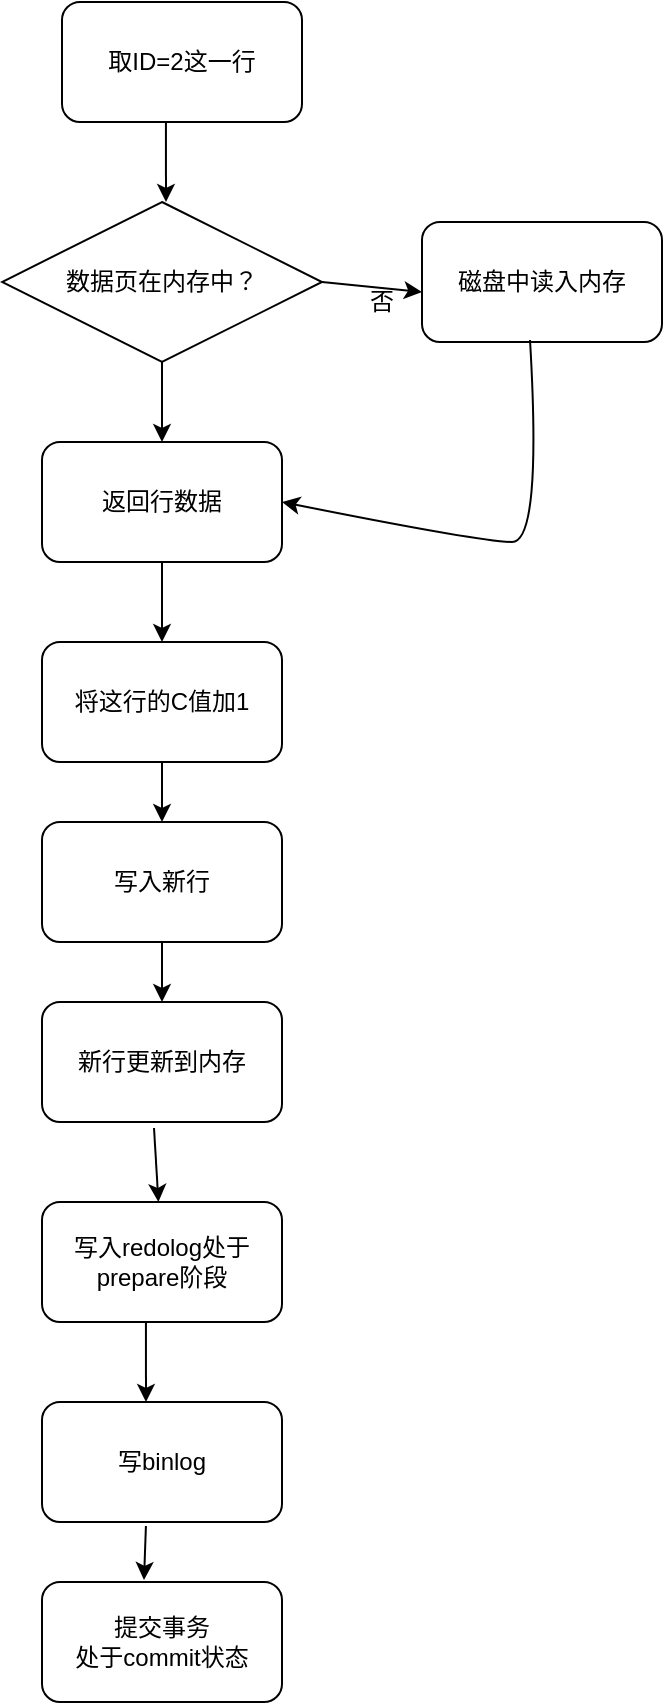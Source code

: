 <mxfile version="14.9.6" type="device"><diagram id="Sx6B9DAd_Y6Qe2v9oq50" name="第 1 页"><mxGraphModel dx="946" dy="672" grid="1" gridSize="10" guides="1" tooltips="1" connect="1" arrows="1" fold="1" page="1" pageScale="1" pageWidth="827" pageHeight="1169" math="0" shadow="0"><root><mxCell id="0"/><mxCell id="1" parent="0"/><mxCell id="5ZCtt6oj7-dgkZrA8uni-1" value="取ID=2这一行" style="rounded=1;whiteSpace=wrap;html=1;" vertex="1" parent="1"><mxGeometry x="320" y="20" width="120" height="60" as="geometry"/></mxCell><mxCell id="5ZCtt6oj7-dgkZrA8uni-2" value="" style="endArrow=classic;html=1;exitX=0.433;exitY=1;exitDx=0;exitDy=0;exitPerimeter=0;" edge="1" parent="1" source="5ZCtt6oj7-dgkZrA8uni-1"><mxGeometry width="50" height="50" relative="1" as="geometry"><mxPoint x="400" y="170" as="sourcePoint"/><mxPoint x="372" y="120" as="targetPoint"/></mxGeometry></mxCell><mxCell id="5ZCtt6oj7-dgkZrA8uni-3" value="数据页在内存中？" style="rhombus;whiteSpace=wrap;html=1;" vertex="1" parent="1"><mxGeometry x="290" y="120" width="160" height="80" as="geometry"/></mxCell><mxCell id="5ZCtt6oj7-dgkZrA8uni-4" value="" style="endArrow=classic;html=1;exitX=0.5;exitY=1;exitDx=0;exitDy=0;" edge="1" parent="1" source="5ZCtt6oj7-dgkZrA8uni-3"><mxGeometry width="50" height="50" relative="1" as="geometry"><mxPoint x="380" y="300" as="sourcePoint"/><mxPoint x="370" y="240" as="targetPoint"/></mxGeometry></mxCell><mxCell id="5ZCtt6oj7-dgkZrA8uni-5" value="是" style="text;html=1;strokeColor=none;fillColor=none;align=center;verticalAlign=middle;whiteSpace=wrap;rounded=0;" vertex="1" parent="1"><mxGeometry x="320" y="240" width="40" height="20" as="geometry"/></mxCell><mxCell id="5ZCtt6oj7-dgkZrA8uni-6" value="" style="endArrow=classic;html=1;exitX=1;exitY=0.5;exitDx=0;exitDy=0;entryX=1;entryY=0.25;entryDx=0;entryDy=0;" edge="1" parent="1" source="5ZCtt6oj7-dgkZrA8uni-3" target="5ZCtt6oj7-dgkZrA8uni-7"><mxGeometry width="50" height="50" relative="1" as="geometry"><mxPoint x="460" y="200" as="sourcePoint"/><mxPoint x="520" y="180" as="targetPoint"/></mxGeometry></mxCell><mxCell id="5ZCtt6oj7-dgkZrA8uni-7" value="否" style="text;html=1;strokeColor=none;fillColor=none;align=center;verticalAlign=middle;whiteSpace=wrap;rounded=0;" vertex="1" parent="1"><mxGeometry x="460" y="160" width="40" height="20" as="geometry"/></mxCell><mxCell id="5ZCtt6oj7-dgkZrA8uni-8" value="磁盘中读入内存" style="rounded=1;whiteSpace=wrap;html=1;" vertex="1" parent="1"><mxGeometry x="500" y="130" width="120" height="60" as="geometry"/></mxCell><mxCell id="5ZCtt6oj7-dgkZrA8uni-9" value="返回行数据" style="rounded=1;whiteSpace=wrap;html=1;" vertex="1" parent="1"><mxGeometry x="310" y="240" width="120" height="60" as="geometry"/></mxCell><mxCell id="5ZCtt6oj7-dgkZrA8uni-10" value="" style="curved=1;endArrow=classic;html=1;exitX=0.45;exitY=0.983;exitDx=0;exitDy=0;exitPerimeter=0;entryX=1;entryY=0.5;entryDx=0;entryDy=0;" edge="1" parent="1" source="5ZCtt6oj7-dgkZrA8uni-8" target="5ZCtt6oj7-dgkZrA8uni-9"><mxGeometry width="50" height="50" relative="1" as="geometry"><mxPoint x="530" y="340" as="sourcePoint"/><mxPoint x="440" y="310" as="targetPoint"/><Array as="points"><mxPoint x="560" y="290"/><mxPoint x="530" y="290"/></Array></mxGeometry></mxCell><mxCell id="5ZCtt6oj7-dgkZrA8uni-11" value="" style="endArrow=classic;html=1;exitX=0.5;exitY=1;exitDx=0;exitDy=0;" edge="1" parent="1" source="5ZCtt6oj7-dgkZrA8uni-9"><mxGeometry width="50" height="50" relative="1" as="geometry"><mxPoint x="330" y="430" as="sourcePoint"/><mxPoint x="370" y="340" as="targetPoint"/></mxGeometry></mxCell><mxCell id="5ZCtt6oj7-dgkZrA8uni-12" value="将这行的C值加1" style="rounded=1;whiteSpace=wrap;html=1;" vertex="1" parent="1"><mxGeometry x="310" y="340" width="120" height="60" as="geometry"/></mxCell><mxCell id="5ZCtt6oj7-dgkZrA8uni-13" value="" style="endArrow=classic;html=1;exitX=0.5;exitY=1;exitDx=0;exitDy=0;" edge="1" parent="1" source="5ZCtt6oj7-dgkZrA8uni-12"><mxGeometry width="50" height="50" relative="1" as="geometry"><mxPoint x="360" y="580" as="sourcePoint"/><mxPoint x="370" y="430" as="targetPoint"/></mxGeometry></mxCell><mxCell id="5ZCtt6oj7-dgkZrA8uni-14" value="写入新行" style="rounded=1;whiteSpace=wrap;html=1;" vertex="1" parent="1"><mxGeometry x="310" y="430" width="120" height="60" as="geometry"/></mxCell><mxCell id="5ZCtt6oj7-dgkZrA8uni-16" value="" style="endArrow=classic;html=1;exitX=0.5;exitY=1;exitDx=0;exitDy=0;" edge="1" parent="1" source="5ZCtt6oj7-dgkZrA8uni-14"><mxGeometry width="50" height="50" relative="1" as="geometry"><mxPoint x="350" y="680" as="sourcePoint"/><mxPoint x="370" y="520" as="targetPoint"/></mxGeometry></mxCell><mxCell id="5ZCtt6oj7-dgkZrA8uni-17" value="新行更新到内存" style="rounded=1;whiteSpace=wrap;html=1;" vertex="1" parent="1"><mxGeometry x="310" y="520" width="120" height="60" as="geometry"/></mxCell><mxCell id="5ZCtt6oj7-dgkZrA8uni-19" value="写入redolog处于prepare阶段" style="rounded=1;whiteSpace=wrap;html=1;" vertex="1" parent="1"><mxGeometry x="310" y="620" width="120" height="60" as="geometry"/></mxCell><mxCell id="5ZCtt6oj7-dgkZrA8uni-21" value="写binlog" style="rounded=1;whiteSpace=wrap;html=1;" vertex="1" parent="1"><mxGeometry x="310" y="720" width="120" height="60" as="geometry"/></mxCell><mxCell id="5ZCtt6oj7-dgkZrA8uni-25" value="" style="endArrow=classic;html=1;" edge="1" parent="1" target="5ZCtt6oj7-dgkZrA8uni-19"><mxGeometry width="50" height="50" relative="1" as="geometry"><mxPoint x="366" y="583" as="sourcePoint"/><mxPoint x="410" y="580" as="targetPoint"/></mxGeometry></mxCell><mxCell id="5ZCtt6oj7-dgkZrA8uni-26" value="" style="endArrow=classic;html=1;exitX=0.433;exitY=1;exitDx=0;exitDy=0;exitPerimeter=0;" edge="1" parent="1" source="5ZCtt6oj7-dgkZrA8uni-19"><mxGeometry width="50" height="50" relative="1" as="geometry"><mxPoint x="370" y="740" as="sourcePoint"/><mxPoint x="362" y="720" as="targetPoint"/></mxGeometry></mxCell><mxCell id="5ZCtt6oj7-dgkZrA8uni-27" value="提交事务&lt;br&gt;处于commit状态" style="rounded=1;whiteSpace=wrap;html=1;" vertex="1" parent="1"><mxGeometry x="310" y="810" width="120" height="60" as="geometry"/></mxCell><mxCell id="5ZCtt6oj7-dgkZrA8uni-28" value="" style="endArrow=classic;html=1;exitX=0.433;exitY=1.033;exitDx=0;exitDy=0;exitPerimeter=0;entryX=0.425;entryY=-0.017;entryDx=0;entryDy=0;entryPerimeter=0;" edge="1" parent="1" source="5ZCtt6oj7-dgkZrA8uni-21" target="5ZCtt6oj7-dgkZrA8uni-27"><mxGeometry width="50" height="50" relative="1" as="geometry"><mxPoint x="350" y="830" as="sourcePoint"/><mxPoint x="400" y="780" as="targetPoint"/></mxGeometry></mxCell></root></mxGraphModel></diagram></mxfile>